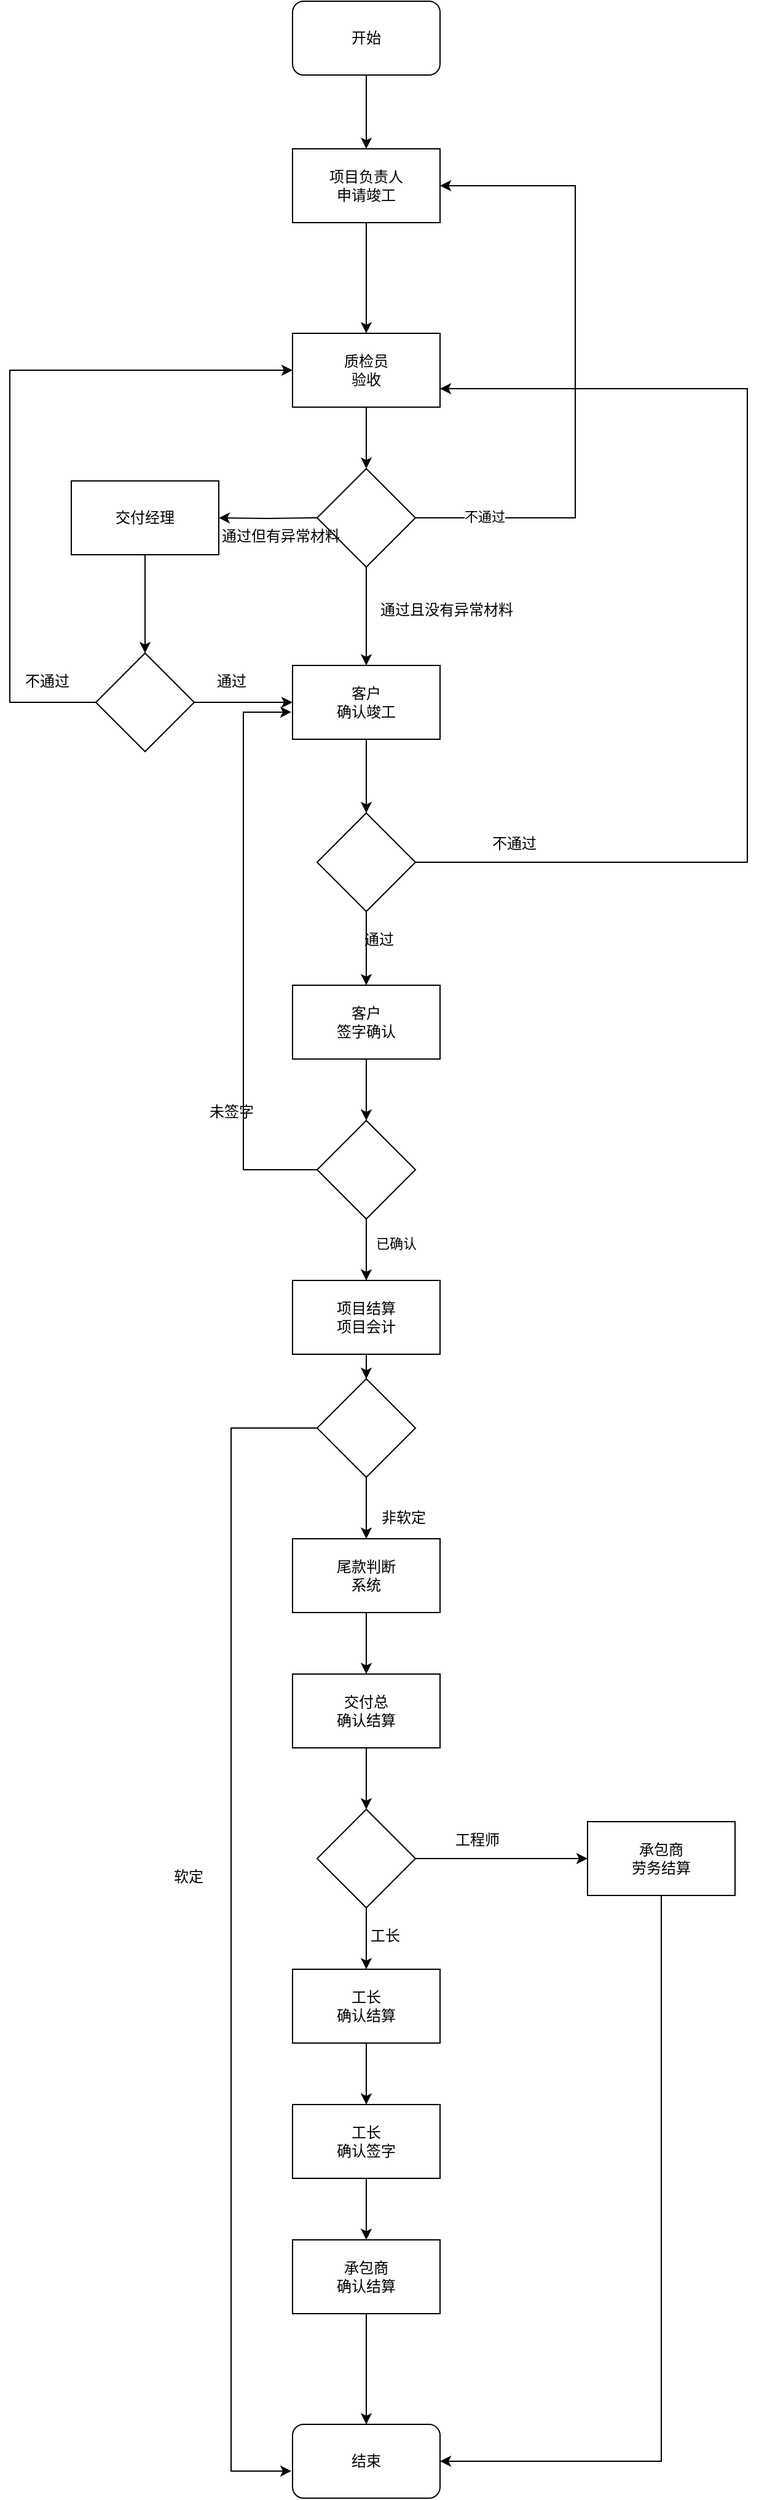 <mxfile version="24.6.5" type="github">
  <diagram name="第 1 页" id="bbwo3R3Fuv7qdtXgfbBM">
    <mxGraphModel dx="1434" dy="746" grid="1" gridSize="10" guides="1" tooltips="1" connect="1" arrows="1" fold="1" page="1" pageScale="1" pageWidth="827" pageHeight="1169" math="0" shadow="0">
      <root>
        <mxCell id="0" />
        <mxCell id="1" parent="0" />
        <mxCell id="lWWr0W7DIhGmOb6FwgEh-4" value="" style="edgeStyle=orthogonalEdgeStyle;rounded=0;orthogonalLoop=1;jettySize=auto;html=1;" edge="1" parent="1" source="lWWr0W7DIhGmOb6FwgEh-2" target="lWWr0W7DIhGmOb6FwgEh-3">
          <mxGeometry relative="1" as="geometry" />
        </mxCell>
        <mxCell id="lWWr0W7DIhGmOb6FwgEh-2" value="开始" style="rounded=1;whiteSpace=wrap;html=1;" vertex="1" parent="1">
          <mxGeometry x="330" y="140" width="120" height="60" as="geometry" />
        </mxCell>
        <mxCell id="lWWr0W7DIhGmOb6FwgEh-6" value="" style="edgeStyle=orthogonalEdgeStyle;rounded=0;orthogonalLoop=1;jettySize=auto;html=1;" edge="1" parent="1" source="lWWr0W7DIhGmOb6FwgEh-3" target="lWWr0W7DIhGmOb6FwgEh-5">
          <mxGeometry relative="1" as="geometry" />
        </mxCell>
        <mxCell id="lWWr0W7DIhGmOb6FwgEh-3" value="项目负责人&lt;div&gt;申请竣工&lt;/div&gt;" style="rounded=0;whiteSpace=wrap;html=1;" vertex="1" parent="1">
          <mxGeometry x="330" y="260" width="120" height="60" as="geometry" />
        </mxCell>
        <mxCell id="lWWr0W7DIhGmOb6FwgEh-9" value="" style="edgeStyle=orthogonalEdgeStyle;rounded=0;orthogonalLoop=1;jettySize=auto;html=1;" edge="1" parent="1" source="lWWr0W7DIhGmOb6FwgEh-5" target="lWWr0W7DIhGmOb6FwgEh-7">
          <mxGeometry relative="1" as="geometry" />
        </mxCell>
        <mxCell id="lWWr0W7DIhGmOb6FwgEh-5" value="质检员&lt;div&gt;验收&lt;/div&gt;" style="rounded=0;whiteSpace=wrap;html=1;" vertex="1" parent="1">
          <mxGeometry x="330" y="410" width="120" height="60" as="geometry" />
        </mxCell>
        <mxCell id="lWWr0W7DIhGmOb6FwgEh-10" value="" style="edgeStyle=orthogonalEdgeStyle;rounded=0;orthogonalLoop=1;jettySize=auto;html=1;entryX=1;entryY=0.5;entryDx=0;entryDy=0;" edge="1" parent="1" target="lWWr0W7DIhGmOb6FwgEh-8">
          <mxGeometry relative="1" as="geometry">
            <mxPoint x="350" y="560" as="sourcePoint" />
            <mxPoint x="250" y="640" as="targetPoint" />
            <Array as="points" />
          </mxGeometry>
        </mxCell>
        <mxCell id="lWWr0W7DIhGmOb6FwgEh-11" style="edgeStyle=orthogonalEdgeStyle;rounded=0;orthogonalLoop=1;jettySize=auto;html=1;entryX=1;entryY=0.5;entryDx=0;entryDy=0;" edge="1" parent="1" source="lWWr0W7DIhGmOb6FwgEh-7" target="lWWr0W7DIhGmOb6FwgEh-3">
          <mxGeometry relative="1" as="geometry">
            <Array as="points">
              <mxPoint x="560" y="560" />
              <mxPoint x="560" y="290" />
            </Array>
          </mxGeometry>
        </mxCell>
        <mxCell id="lWWr0W7DIhGmOb6FwgEh-54" value="不通过" style="edgeLabel;html=1;align=center;verticalAlign=middle;resizable=0;points=[];" vertex="1" connectable="0" parent="lWWr0W7DIhGmOb6FwgEh-11">
          <mxGeometry x="-0.78" y="1" relative="1" as="geometry">
            <mxPoint as="offset" />
          </mxGeometry>
        </mxCell>
        <mxCell id="lWWr0W7DIhGmOb6FwgEh-13" value="" style="edgeStyle=orthogonalEdgeStyle;rounded=0;orthogonalLoop=1;jettySize=auto;html=1;" edge="1" parent="1" source="lWWr0W7DIhGmOb6FwgEh-7" target="lWWr0W7DIhGmOb6FwgEh-12">
          <mxGeometry relative="1" as="geometry" />
        </mxCell>
        <mxCell id="lWWr0W7DIhGmOb6FwgEh-7" value="" style="rhombus;whiteSpace=wrap;html=1;" vertex="1" parent="1">
          <mxGeometry x="350" y="520" width="80" height="80" as="geometry" />
        </mxCell>
        <mxCell id="lWWr0W7DIhGmOb6FwgEh-15" value="" style="edgeStyle=orthogonalEdgeStyle;rounded=0;orthogonalLoop=1;jettySize=auto;html=1;" edge="1" parent="1" source="lWWr0W7DIhGmOb6FwgEh-8" target="lWWr0W7DIhGmOb6FwgEh-14">
          <mxGeometry relative="1" as="geometry" />
        </mxCell>
        <mxCell id="lWWr0W7DIhGmOb6FwgEh-8" value="交付经理" style="rounded=0;whiteSpace=wrap;html=1;" vertex="1" parent="1">
          <mxGeometry x="150" y="530" width="120" height="60" as="geometry" />
        </mxCell>
        <mxCell id="lWWr0W7DIhGmOb6FwgEh-19" value="" style="edgeStyle=orthogonalEdgeStyle;rounded=0;orthogonalLoop=1;jettySize=auto;html=1;" edge="1" parent="1" source="lWWr0W7DIhGmOb6FwgEh-12" target="lWWr0W7DIhGmOb6FwgEh-18">
          <mxGeometry relative="1" as="geometry" />
        </mxCell>
        <mxCell id="lWWr0W7DIhGmOb6FwgEh-12" value="客户&lt;div&gt;确认竣工&lt;/div&gt;" style="rounded=0;whiteSpace=wrap;html=1;" vertex="1" parent="1">
          <mxGeometry x="330" y="680" width="120" height="60" as="geometry" />
        </mxCell>
        <mxCell id="lWWr0W7DIhGmOb6FwgEh-16" value="" style="edgeStyle=orthogonalEdgeStyle;rounded=0;orthogonalLoop=1;jettySize=auto;html=1;" edge="1" parent="1" source="lWWr0W7DIhGmOb6FwgEh-14" target="lWWr0W7DIhGmOb6FwgEh-12">
          <mxGeometry relative="1" as="geometry" />
        </mxCell>
        <mxCell id="lWWr0W7DIhGmOb6FwgEh-17" style="edgeStyle=orthogonalEdgeStyle;rounded=0;orthogonalLoop=1;jettySize=auto;html=1;entryX=0;entryY=0.5;entryDx=0;entryDy=0;" edge="1" parent="1" source="lWWr0W7DIhGmOb6FwgEh-14" target="lWWr0W7DIhGmOb6FwgEh-5">
          <mxGeometry relative="1" as="geometry">
            <Array as="points">
              <mxPoint x="100" y="710" />
              <mxPoint x="100" y="440" />
            </Array>
          </mxGeometry>
        </mxCell>
        <mxCell id="lWWr0W7DIhGmOb6FwgEh-14" value="" style="rhombus;whiteSpace=wrap;html=1;" vertex="1" parent="1">
          <mxGeometry x="170" y="670" width="80" height="80" as="geometry" />
        </mxCell>
        <mxCell id="lWWr0W7DIhGmOb6FwgEh-20" style="edgeStyle=orthogonalEdgeStyle;rounded=0;orthogonalLoop=1;jettySize=auto;html=1;entryX=1;entryY=0.75;entryDx=0;entryDy=0;" edge="1" parent="1" source="lWWr0W7DIhGmOb6FwgEh-18" target="lWWr0W7DIhGmOb6FwgEh-5">
          <mxGeometry relative="1" as="geometry">
            <Array as="points">
              <mxPoint x="700" y="840" />
              <mxPoint x="700" y="455" />
            </Array>
          </mxGeometry>
        </mxCell>
        <mxCell id="lWWr0W7DIhGmOb6FwgEh-22" value="" style="edgeStyle=orthogonalEdgeStyle;rounded=0;orthogonalLoop=1;jettySize=auto;html=1;" edge="1" parent="1" source="lWWr0W7DIhGmOb6FwgEh-18" target="lWWr0W7DIhGmOb6FwgEh-21">
          <mxGeometry relative="1" as="geometry" />
        </mxCell>
        <mxCell id="lWWr0W7DIhGmOb6FwgEh-18" value="" style="rhombus;whiteSpace=wrap;html=1;" vertex="1" parent="1">
          <mxGeometry x="350" y="800" width="80" height="80" as="geometry" />
        </mxCell>
        <mxCell id="lWWr0W7DIhGmOb6FwgEh-24" value="" style="edgeStyle=orthogonalEdgeStyle;rounded=0;orthogonalLoop=1;jettySize=auto;html=1;" edge="1" parent="1" source="lWWr0W7DIhGmOb6FwgEh-21" target="lWWr0W7DIhGmOb6FwgEh-23">
          <mxGeometry relative="1" as="geometry" />
        </mxCell>
        <mxCell id="lWWr0W7DIhGmOb6FwgEh-21" value="客户&lt;div&gt;签字确认&lt;/div&gt;" style="rounded=0;whiteSpace=wrap;html=1;" vertex="1" parent="1">
          <mxGeometry x="330" y="940" width="120" height="60" as="geometry" />
        </mxCell>
        <mxCell id="lWWr0W7DIhGmOb6FwgEh-28" value="" style="edgeStyle=orthogonalEdgeStyle;rounded=0;orthogonalLoop=1;jettySize=auto;html=1;" edge="1" parent="1" source="lWWr0W7DIhGmOb6FwgEh-23" target="lWWr0W7DIhGmOb6FwgEh-27">
          <mxGeometry relative="1" as="geometry" />
        </mxCell>
        <mxCell id="lWWr0W7DIhGmOb6FwgEh-62" value="已确认" style="edgeLabel;html=1;align=center;verticalAlign=middle;resizable=0;points=[];" vertex="1" connectable="0" parent="lWWr0W7DIhGmOb6FwgEh-28">
          <mxGeometry x="-0.32" y="5" relative="1" as="geometry">
            <mxPoint x="19" y="3" as="offset" />
          </mxGeometry>
        </mxCell>
        <mxCell id="lWWr0W7DIhGmOb6FwgEh-23" value="" style="rhombus;whiteSpace=wrap;html=1;" vertex="1" parent="1">
          <mxGeometry x="350" y="1050" width="80" height="80" as="geometry" />
        </mxCell>
        <mxCell id="lWWr0W7DIhGmOb6FwgEh-25" style="edgeStyle=orthogonalEdgeStyle;rounded=0;orthogonalLoop=1;jettySize=auto;html=1;entryX=-0.008;entryY=0.633;entryDx=0;entryDy=0;entryPerimeter=0;" edge="1" parent="1" source="lWWr0W7DIhGmOb6FwgEh-23" target="lWWr0W7DIhGmOb6FwgEh-12">
          <mxGeometry relative="1" as="geometry">
            <Array as="points">
              <mxPoint x="290" y="1090" />
              <mxPoint x="290" y="718" />
            </Array>
          </mxGeometry>
        </mxCell>
        <mxCell id="lWWr0W7DIhGmOb6FwgEh-31" value="" style="edgeStyle=orthogonalEdgeStyle;rounded=0;orthogonalLoop=1;jettySize=auto;html=1;" edge="1" parent="1" source="lWWr0W7DIhGmOb6FwgEh-27" target="lWWr0W7DIhGmOb6FwgEh-30">
          <mxGeometry relative="1" as="geometry" />
        </mxCell>
        <mxCell id="lWWr0W7DIhGmOb6FwgEh-27" value="项目结算&lt;br&gt;项目会计" style="rounded=0;whiteSpace=wrap;html=1;" vertex="1" parent="1">
          <mxGeometry x="330" y="1180" width="120" height="60" as="geometry" />
        </mxCell>
        <mxCell id="lWWr0W7DIhGmOb6FwgEh-34" value="" style="edgeStyle=orthogonalEdgeStyle;rounded=0;orthogonalLoop=1;jettySize=auto;html=1;" edge="1" parent="1" source="lWWr0W7DIhGmOb6FwgEh-29" target="lWWr0W7DIhGmOb6FwgEh-33">
          <mxGeometry relative="1" as="geometry" />
        </mxCell>
        <mxCell id="lWWr0W7DIhGmOb6FwgEh-29" value="尾款判断&lt;br&gt;系统" style="rounded=0;whiteSpace=wrap;html=1;" vertex="1" parent="1">
          <mxGeometry x="330" y="1390" width="120" height="60" as="geometry" />
        </mxCell>
        <mxCell id="lWWr0W7DIhGmOb6FwgEh-32" value="" style="edgeStyle=orthogonalEdgeStyle;rounded=0;orthogonalLoop=1;jettySize=auto;html=1;" edge="1" parent="1" source="lWWr0W7DIhGmOb6FwgEh-30" target="lWWr0W7DIhGmOb6FwgEh-29">
          <mxGeometry relative="1" as="geometry" />
        </mxCell>
        <mxCell id="lWWr0W7DIhGmOb6FwgEh-30" value="" style="rhombus;whiteSpace=wrap;html=1;" vertex="1" parent="1">
          <mxGeometry x="350" y="1260" width="80" height="80" as="geometry" />
        </mxCell>
        <mxCell id="lWWr0W7DIhGmOb6FwgEh-37" value="" style="edgeStyle=orthogonalEdgeStyle;rounded=0;orthogonalLoop=1;jettySize=auto;html=1;" edge="1" parent="1" source="lWWr0W7DIhGmOb6FwgEh-33" target="lWWr0W7DIhGmOb6FwgEh-36">
          <mxGeometry relative="1" as="geometry" />
        </mxCell>
        <mxCell id="lWWr0W7DIhGmOb6FwgEh-33" value="交付总&lt;br&gt;确认结算" style="rounded=0;whiteSpace=wrap;html=1;" vertex="1" parent="1">
          <mxGeometry x="330" y="1500" width="120" height="60" as="geometry" />
        </mxCell>
        <mxCell id="lWWr0W7DIhGmOb6FwgEh-48" style="edgeStyle=orthogonalEdgeStyle;rounded=0;orthogonalLoop=1;jettySize=auto;html=1;entryX=1;entryY=0.5;entryDx=0;entryDy=0;" edge="1" parent="1" source="lWWr0W7DIhGmOb6FwgEh-35" target="lWWr0W7DIhGmOb6FwgEh-42">
          <mxGeometry relative="1" as="geometry">
            <Array as="points">
              <mxPoint x="630" y="2140" />
            </Array>
          </mxGeometry>
        </mxCell>
        <mxCell id="lWWr0W7DIhGmOb6FwgEh-35" value="承包商&lt;br&gt;劳务结算" style="rounded=0;whiteSpace=wrap;html=1;" vertex="1" parent="1">
          <mxGeometry x="570" y="1620" width="120" height="60" as="geometry" />
        </mxCell>
        <mxCell id="lWWr0W7DIhGmOb6FwgEh-38" value="" style="edgeStyle=orthogonalEdgeStyle;rounded=0;orthogonalLoop=1;jettySize=auto;html=1;" edge="1" parent="1" source="lWWr0W7DIhGmOb6FwgEh-36" target="lWWr0W7DIhGmOb6FwgEh-35">
          <mxGeometry relative="1" as="geometry" />
        </mxCell>
        <mxCell id="lWWr0W7DIhGmOb6FwgEh-43" value="" style="edgeStyle=orthogonalEdgeStyle;rounded=0;orthogonalLoop=1;jettySize=auto;html=1;" edge="1" parent="1" source="lWWr0W7DIhGmOb6FwgEh-36" target="lWWr0W7DIhGmOb6FwgEh-39">
          <mxGeometry relative="1" as="geometry" />
        </mxCell>
        <mxCell id="lWWr0W7DIhGmOb6FwgEh-36" value="" style="rhombus;whiteSpace=wrap;html=1;" vertex="1" parent="1">
          <mxGeometry x="350" y="1610" width="80" height="80" as="geometry" />
        </mxCell>
        <mxCell id="lWWr0W7DIhGmOb6FwgEh-44" value="" style="edgeStyle=orthogonalEdgeStyle;rounded=0;orthogonalLoop=1;jettySize=auto;html=1;" edge="1" parent="1" source="lWWr0W7DIhGmOb6FwgEh-39" target="lWWr0W7DIhGmOb6FwgEh-40">
          <mxGeometry relative="1" as="geometry" />
        </mxCell>
        <mxCell id="lWWr0W7DIhGmOb6FwgEh-39" value="工长&lt;br&gt;确认结算" style="rounded=0;whiteSpace=wrap;html=1;" vertex="1" parent="1">
          <mxGeometry x="330" y="1740" width="120" height="60" as="geometry" />
        </mxCell>
        <mxCell id="lWWr0W7DIhGmOb6FwgEh-45" value="" style="edgeStyle=orthogonalEdgeStyle;rounded=0;orthogonalLoop=1;jettySize=auto;html=1;" edge="1" parent="1" source="lWWr0W7DIhGmOb6FwgEh-40" target="lWWr0W7DIhGmOb6FwgEh-41">
          <mxGeometry relative="1" as="geometry" />
        </mxCell>
        <mxCell id="lWWr0W7DIhGmOb6FwgEh-40" value="工长&lt;br&gt;确认签字" style="rounded=0;whiteSpace=wrap;html=1;" vertex="1" parent="1">
          <mxGeometry x="330" y="1850" width="120" height="60" as="geometry" />
        </mxCell>
        <mxCell id="lWWr0W7DIhGmOb6FwgEh-46" value="" style="edgeStyle=orthogonalEdgeStyle;rounded=0;orthogonalLoop=1;jettySize=auto;html=1;" edge="1" parent="1" source="lWWr0W7DIhGmOb6FwgEh-41" target="lWWr0W7DIhGmOb6FwgEh-42">
          <mxGeometry relative="1" as="geometry" />
        </mxCell>
        <mxCell id="lWWr0W7DIhGmOb6FwgEh-41" value="承包商&lt;div&gt;确认结算&lt;/div&gt;" style="rounded=0;whiteSpace=wrap;html=1;" vertex="1" parent="1">
          <mxGeometry x="330" y="1960" width="120" height="60" as="geometry" />
        </mxCell>
        <mxCell id="lWWr0W7DIhGmOb6FwgEh-42" value="结束" style="rounded=1;whiteSpace=wrap;html=1;" vertex="1" parent="1">
          <mxGeometry x="330" y="2110" width="120" height="60" as="geometry" />
        </mxCell>
        <mxCell id="lWWr0W7DIhGmOb6FwgEh-49" style="edgeStyle=orthogonalEdgeStyle;rounded=0;orthogonalLoop=1;jettySize=auto;html=1;entryX=-0.008;entryY=0.633;entryDx=0;entryDy=0;entryPerimeter=0;exitX=0;exitY=0.5;exitDx=0;exitDy=0;" edge="1" parent="1" source="lWWr0W7DIhGmOb6FwgEh-30" target="lWWr0W7DIhGmOb6FwgEh-42">
          <mxGeometry relative="1" as="geometry">
            <Array as="points">
              <mxPoint x="280" y="1300" />
              <mxPoint x="280" y="2148" />
            </Array>
          </mxGeometry>
        </mxCell>
        <mxCell id="lWWr0W7DIhGmOb6FwgEh-50" value="软定" style="text;html=1;align=center;verticalAlign=middle;resizable=0;points=[];autosize=1;strokeColor=none;fillColor=none;" vertex="1" parent="1">
          <mxGeometry x="220" y="1650" width="50" height="30" as="geometry" />
        </mxCell>
        <mxCell id="lWWr0W7DIhGmOb6FwgEh-51" value="非软定" style="text;html=1;align=center;verticalAlign=middle;resizable=0;points=[];autosize=1;strokeColor=none;fillColor=none;" vertex="1" parent="1">
          <mxGeometry x="390" y="1358" width="60" height="30" as="geometry" />
        </mxCell>
        <mxCell id="lWWr0W7DIhGmOb6FwgEh-52" value="工程师" style="text;html=1;align=center;verticalAlign=middle;resizable=0;points=[];autosize=1;strokeColor=none;fillColor=none;" vertex="1" parent="1">
          <mxGeometry x="450" y="1620" width="60" height="30" as="geometry" />
        </mxCell>
        <mxCell id="lWWr0W7DIhGmOb6FwgEh-53" value="工长" style="text;html=1;align=center;verticalAlign=middle;resizable=0;points=[];autosize=1;strokeColor=none;fillColor=none;" vertex="1" parent="1">
          <mxGeometry x="380" y="1698" width="50" height="30" as="geometry" />
        </mxCell>
        <mxCell id="lWWr0W7DIhGmOb6FwgEh-55" value="通过但有异常材料" style="text;html=1;align=center;verticalAlign=middle;resizable=0;points=[];autosize=1;strokeColor=none;fillColor=none;" vertex="1" parent="1">
          <mxGeometry x="260" y="560" width="120" height="30" as="geometry" />
        </mxCell>
        <mxCell id="lWWr0W7DIhGmOb6FwgEh-56" value="通过且没有异常材料" style="text;html=1;align=center;verticalAlign=middle;resizable=0;points=[];autosize=1;strokeColor=none;fillColor=none;" vertex="1" parent="1">
          <mxGeometry x="390" y="620" width="130" height="30" as="geometry" />
        </mxCell>
        <mxCell id="lWWr0W7DIhGmOb6FwgEh-57" value="通过" style="text;html=1;align=center;verticalAlign=middle;resizable=0;points=[];autosize=1;strokeColor=none;fillColor=none;" vertex="1" parent="1">
          <mxGeometry x="255" y="678" width="50" height="30" as="geometry" />
        </mxCell>
        <mxCell id="lWWr0W7DIhGmOb6FwgEh-58" value="不通过" style="text;html=1;align=center;verticalAlign=middle;resizable=0;points=[];autosize=1;strokeColor=none;fillColor=none;" vertex="1" parent="1">
          <mxGeometry x="100" y="678" width="60" height="30" as="geometry" />
        </mxCell>
        <mxCell id="lWWr0W7DIhGmOb6FwgEh-59" value="不通过" style="text;html=1;align=center;verticalAlign=middle;resizable=0;points=[];autosize=1;strokeColor=none;fillColor=none;" vertex="1" parent="1">
          <mxGeometry x="480" y="810" width="60" height="30" as="geometry" />
        </mxCell>
        <mxCell id="lWWr0W7DIhGmOb6FwgEh-60" value="通过" style="text;html=1;align=center;verticalAlign=middle;resizable=0;points=[];autosize=1;strokeColor=none;fillColor=none;" vertex="1" parent="1">
          <mxGeometry x="375" y="888" width="50" height="30" as="geometry" />
        </mxCell>
        <mxCell id="lWWr0W7DIhGmOb6FwgEh-61" value="未签字" style="text;html=1;align=center;verticalAlign=middle;resizable=0;points=[];autosize=1;strokeColor=none;fillColor=none;" vertex="1" parent="1">
          <mxGeometry x="250" y="1028" width="60" height="30" as="geometry" />
        </mxCell>
      </root>
    </mxGraphModel>
  </diagram>
</mxfile>
